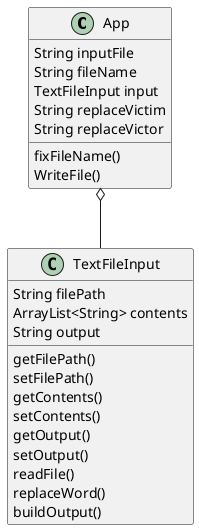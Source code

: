 @startuml
'https://plantuml.com/class-diagram

class App
class TextFileInput

App o-- TextFileInput

class TextFileInput
{
    String filePath
    ArrayList<String> contents
    String output
    getFilePath()
    setFilePath()
    getContents()
    setContents()
    getOutput()
    setOutput()
    readFile()
    replaceWord()
    buildOutput()
}


class App
{
    String inputFile
    String fileName
    TextFileInput input
    String replaceVictim
    String replaceVictor
    fixFileName()
    WriteFile()
}

@enduml